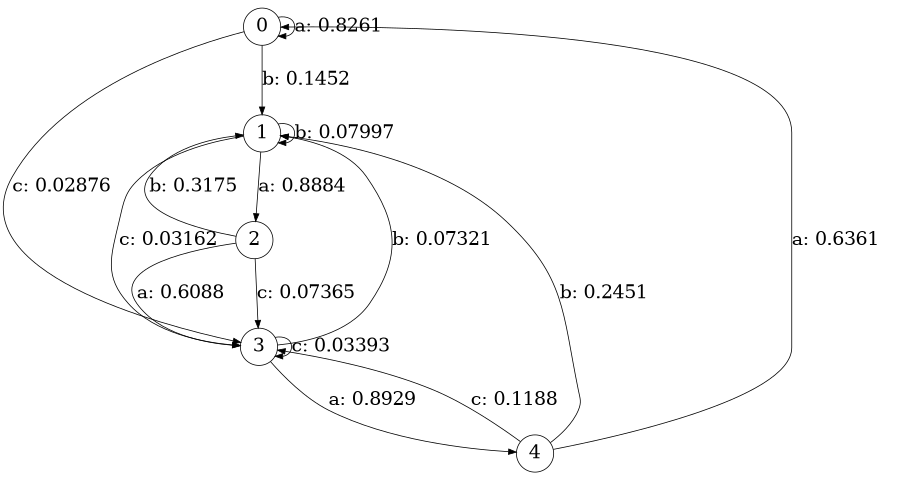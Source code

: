 digraph "d4-100nw-t0-cen-SML" {
size = "6,8.5";
ratio = "fill";
node [shape = circle];
node [fontsize = 24];
edge [fontsize = 24];
0 -> 0 [label = "a: 0.8261   "];
0 -> 1 [label = "b: 0.1452   "];
0 -> 3 [label = "c: 0.02876  "];
1 -> 2 [label = "a: 0.8884   "];
1 -> 1 [label = "b: 0.07997  "];
1 -> 3 [label = "c: 0.03162  "];
2 -> 3 [label = "a: 0.6088   "];
2 -> 1 [label = "b: 0.3175   "];
2 -> 3 [label = "c: 0.07365  "];
3 -> 4 [label = "a: 0.8929   "];
3 -> 1 [label = "b: 0.07321  "];
3 -> 3 [label = "c: 0.03393  "];
4 -> 0 [label = "a: 0.6361   "];
4 -> 1 [label = "b: 0.2451   "];
4 -> 3 [label = "c: 0.1188   "];
}